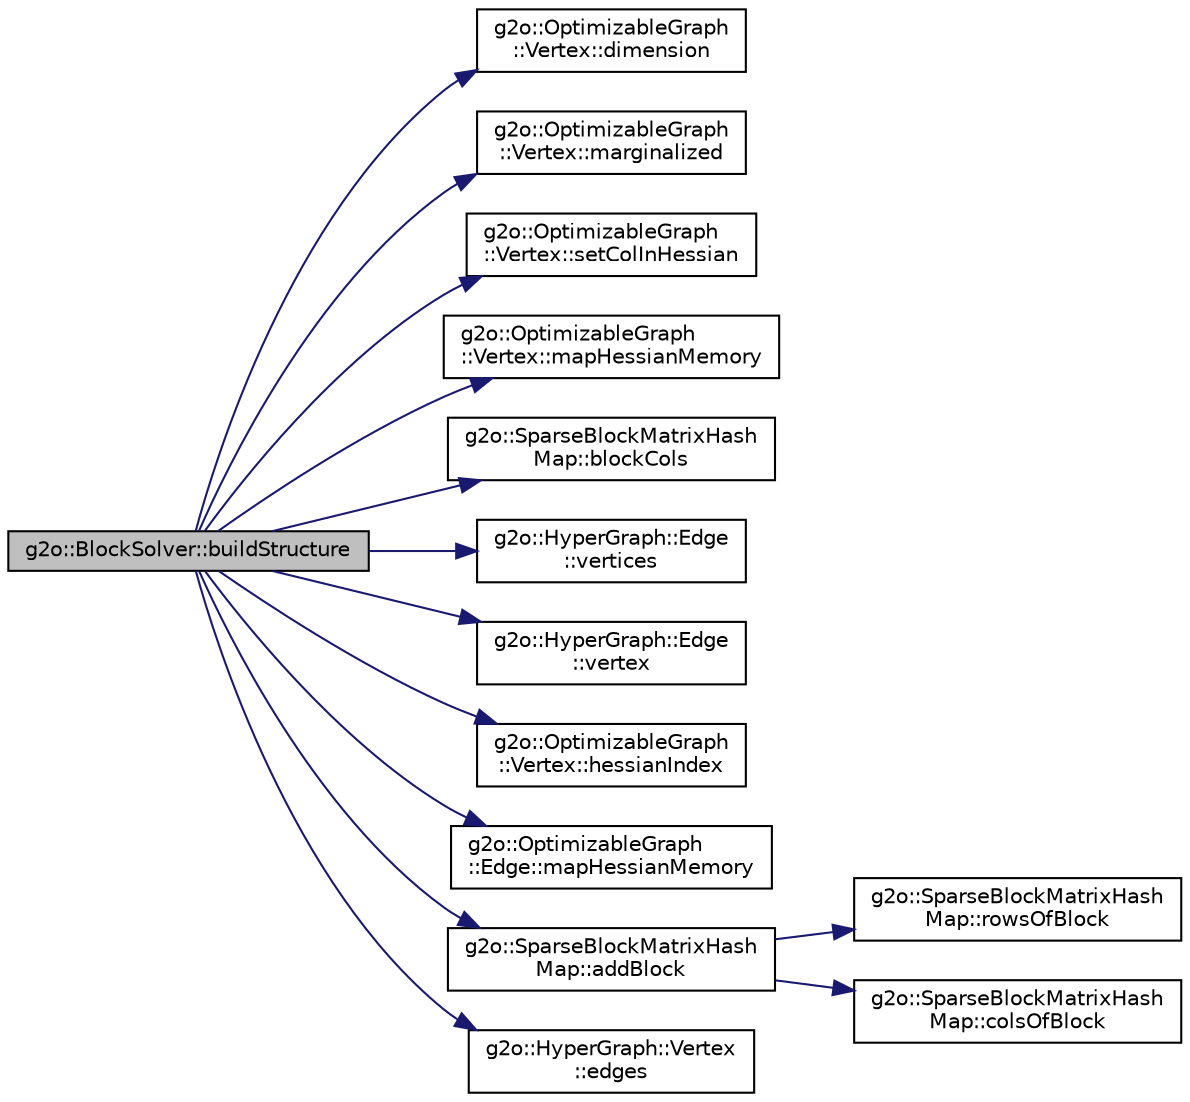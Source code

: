 digraph "g2o::BlockSolver::buildStructure"
{
  edge [fontname="Helvetica",fontsize="10",labelfontname="Helvetica",labelfontsize="10"];
  node [fontname="Helvetica",fontsize="10",shape=record];
  rankdir="LR";
  Node2 [label="g2o::BlockSolver::buildStructure",height=0.2,width=0.4,color="black", fillcolor="grey75", style="filled", fontcolor="black"];
  Node2 -> Node3 [color="midnightblue",fontsize="10",style="solid",fontname="Helvetica"];
  Node3 [label="g2o::OptimizableGraph\l::Vertex::dimension",height=0.2,width=0.4,color="black", fillcolor="white", style="filled",URL="$classg2o_1_1_optimizable_graph_1_1_vertex.html#a86feed80301950b100142575b48e4fca",tooltip="dimension of the estimated state belonging to this node "];
  Node2 -> Node4 [color="midnightblue",fontsize="10",style="solid",fontname="Helvetica"];
  Node4 [label="g2o::OptimizableGraph\l::Vertex::marginalized",height=0.2,width=0.4,color="black", fillcolor="white", style="filled",URL="$classg2o_1_1_optimizable_graph_1_1_vertex.html#a216d79149edcfa9f666140205159fde8",tooltip="true => this node is marginalized out during the optimization "];
  Node2 -> Node5 [color="midnightblue",fontsize="10",style="solid",fontname="Helvetica"];
  Node5 [label="g2o::OptimizableGraph\l::Vertex::setColInHessian",height=0.2,width=0.4,color="black", fillcolor="white", style="filled",URL="$classg2o_1_1_optimizable_graph_1_1_vertex.html#aa605891d46b99ed97accf659f10bc8d5",tooltip="set the row of this vertex in the Hessian "];
  Node2 -> Node6 [color="midnightblue",fontsize="10",style="solid",fontname="Helvetica"];
  Node6 [label="g2o::OptimizableGraph\l::Vertex::mapHessianMemory",height=0.2,width=0.4,color="black", fillcolor="white", style="filled",URL="$classg2o_1_1_optimizable_graph_1_1_vertex.html#a1008c0f7981a9fb11be3e3df5c4a9758"];
  Node2 -> Node7 [color="midnightblue",fontsize="10",style="solid",fontname="Helvetica"];
  Node7 [label="g2o::SparseBlockMatrixHash\lMap::blockCols",height=0.2,width=0.4,color="black", fillcolor="white", style="filled",URL="$classg2o_1_1_sparse_block_matrix_hash_map.html#a07d4746ccda502bd815a09aefe42eac6",tooltip="the block matrices per block-column "];
  Node2 -> Node8 [color="midnightblue",fontsize="10",style="solid",fontname="Helvetica"];
  Node8 [label="g2o::HyperGraph::Edge\l::vertices",height=0.2,width=0.4,color="black", fillcolor="white", style="filled",URL="$classg2o_1_1_hyper_graph_1_1_edge.html#aba1717ff01f972bd39ba992c0d9d9e04"];
  Node2 -> Node9 [color="midnightblue",fontsize="10",style="solid",fontname="Helvetica"];
  Node9 [label="g2o::HyperGraph::Edge\l::vertex",height=0.2,width=0.4,color="black", fillcolor="white", style="filled",URL="$classg2o_1_1_hyper_graph_1_1_edge.html#ab644c1c4e38a0112db1435fbc0233f25"];
  Node2 -> Node10 [color="midnightblue",fontsize="10",style="solid",fontname="Helvetica"];
  Node10 [label="g2o::OptimizableGraph\l::Vertex::hessianIndex",height=0.2,width=0.4,color="black", fillcolor="white", style="filled",URL="$classg2o_1_1_optimizable_graph_1_1_vertex.html#a05a371cfa6314d0f2d209289b01cc922",tooltip="temporary index of this node in the parameter vector obtained from linearization "];
  Node2 -> Node11 [color="midnightblue",fontsize="10",style="solid",fontname="Helvetica"];
  Node11 [label="g2o::OptimizableGraph\l::Edge::mapHessianMemory",height=0.2,width=0.4,color="black", fillcolor="white", style="filled",URL="$classg2o_1_1_optimizable_graph_1_1_edge.html#a3bd233fd552daa166039acf47b69a5a7"];
  Node2 -> Node12 [color="midnightblue",fontsize="10",style="solid",fontname="Helvetica"];
  Node12 [label="g2o::SparseBlockMatrixHash\lMap::addBlock",height=0.2,width=0.4,color="black", fillcolor="white", style="filled",URL="$classg2o_1_1_sparse_block_matrix_hash_map.html#a08330c47b1b60bbe008e3c4ee2f5150f"];
  Node12 -> Node13 [color="midnightblue",fontsize="10",style="solid",fontname="Helvetica"];
  Node13 [label="g2o::SparseBlockMatrixHash\lMap::rowsOfBlock",height=0.2,width=0.4,color="black", fillcolor="white", style="filled",URL="$classg2o_1_1_sparse_block_matrix_hash_map.html#afd5e53b51549fbe1c71d96f986120b65",tooltip="how many rows does the block at block-row r has? "];
  Node12 -> Node14 [color="midnightblue",fontsize="10",style="solid",fontname="Helvetica"];
  Node14 [label="g2o::SparseBlockMatrixHash\lMap::colsOfBlock",height=0.2,width=0.4,color="black", fillcolor="white", style="filled",URL="$classg2o_1_1_sparse_block_matrix_hash_map.html#a7f9538beeea7bed6300e864dbefccff5",tooltip="how many cols does the block at block-col c has? "];
  Node2 -> Node15 [color="midnightblue",fontsize="10",style="solid",fontname="Helvetica"];
  Node15 [label="g2o::HyperGraph::Vertex\l::edges",height=0.2,width=0.4,color="black", fillcolor="white", style="filled",URL="$classg2o_1_1_hyper_graph_1_1_vertex.html#a3794ff3310c1dc05619bf0b77eaa4caa",tooltip="returns the set of hyper-edges that are leaving/entering in this vertex "];
}
